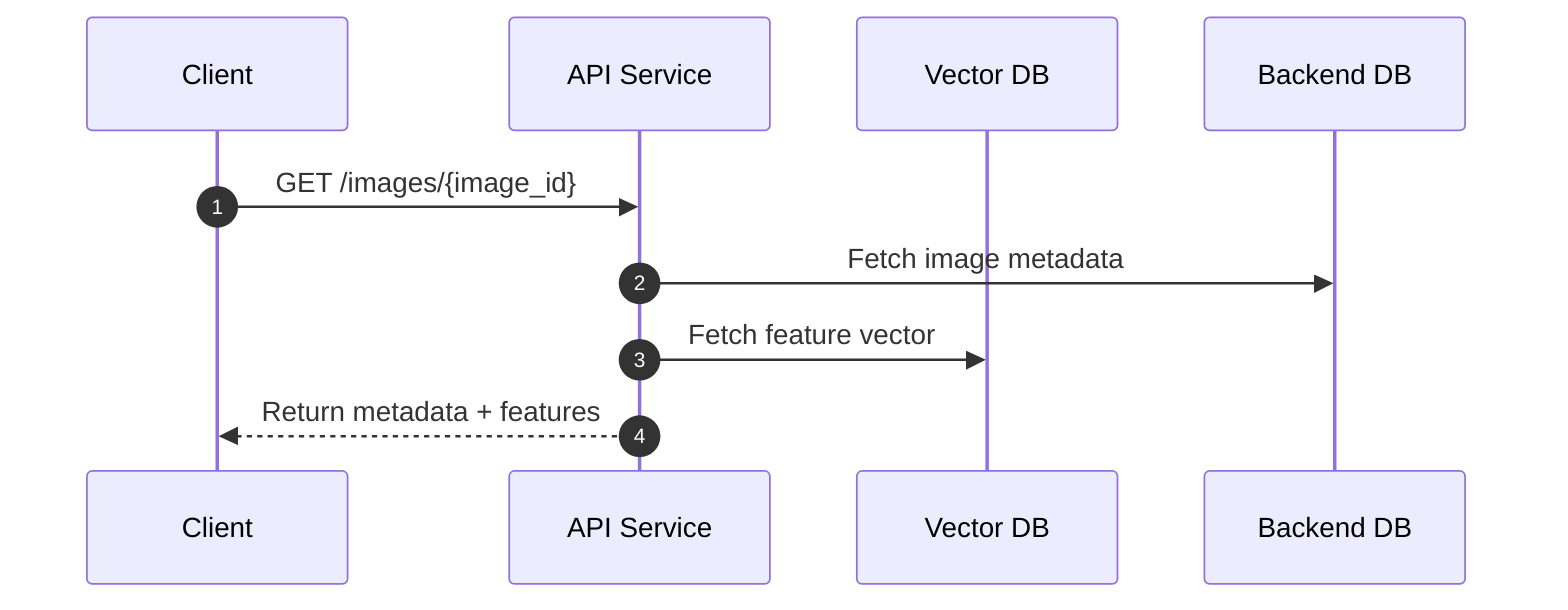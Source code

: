 sequenceDiagram
  autonumber
  participant Client
  participant API as API Service
  participant VECTOR as Vector DB
  participant DB as Backend DB

  Client->>API: GET /images/{image_id}
  API->>DB: Fetch image metadata
  API->>VECTOR: Fetch feature vector
  API-->>Client: Return metadata + features